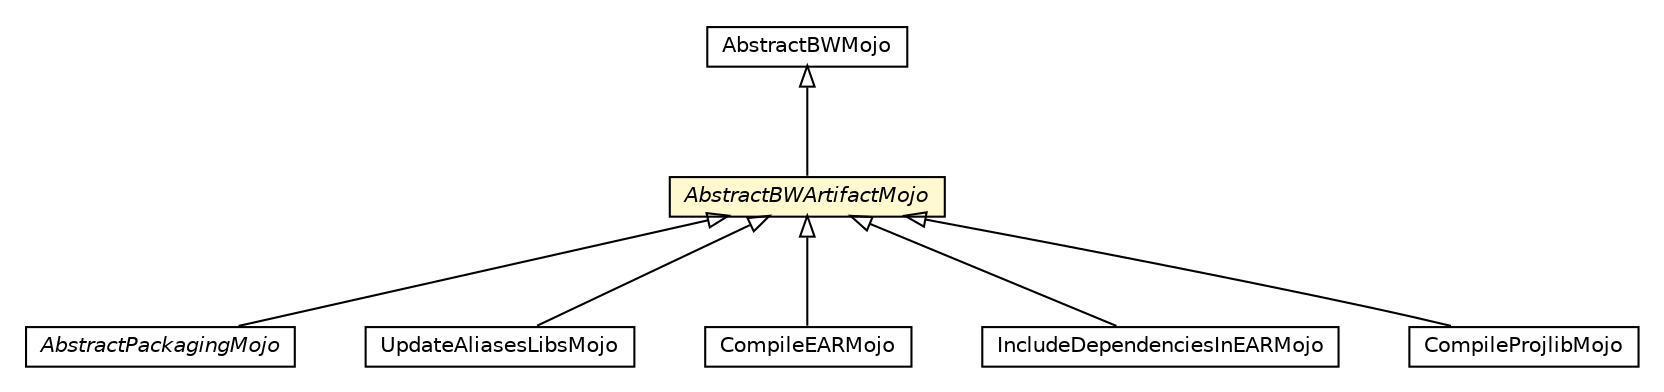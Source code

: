 #!/usr/local/bin/dot
#
# Class diagram 
# Generated by UMLGraph version R5_6-24-gf6e263 (http://www.umlgraph.org/)
#

digraph G {
	edge [fontname="Helvetica",fontsize=10,labelfontname="Helvetica",labelfontsize=10];
	node [fontname="Helvetica",fontsize=10,shape=plaintext];
	nodesep=0.25;
	ranksep=0.5;
	// fr.fastconnect.factory.tibco.bw.maven.packaging.AbstractPackagingMojo
	c677 [label=<<table title="fr.fastconnect.factory.tibco.bw.maven.packaging.AbstractPackagingMojo" border="0" cellborder="1" cellspacing="0" cellpadding="2" port="p" href="./packaging/AbstractPackagingMojo.html">
		<tr><td><table border="0" cellspacing="0" cellpadding="1">
<tr><td align="center" balign="center"><font face="Helvetica-Oblique"> AbstractPackagingMojo </font></td></tr>
		</table></td></tr>
		</table>>, URL="./packaging/AbstractPackagingMojo.html", fontname="Helvetica", fontcolor="black", fontsize=10.0];
	// fr.fastconnect.factory.tibco.bw.maven.AbstractBWArtifactMojo
	c683 [label=<<table title="fr.fastconnect.factory.tibco.bw.maven.AbstractBWArtifactMojo" border="0" cellborder="1" cellspacing="0" cellpadding="2" port="p" bgcolor="lemonChiffon" href="./AbstractBWArtifactMojo.html">
		<tr><td><table border="0" cellspacing="0" cellpadding="1">
<tr><td align="center" balign="center"><font face="Helvetica-Oblique"> AbstractBWArtifactMojo </font></td></tr>
		</table></td></tr>
		</table>>, URL="./AbstractBWArtifactMojo.html", fontname="Helvetica", fontcolor="black", fontsize=10.0];
	// fr.fastconnect.factory.tibco.bw.maven.AbstractBWMojo
	c686 [label=<<table title="fr.fastconnect.factory.tibco.bw.maven.AbstractBWMojo" border="0" cellborder="1" cellspacing="0" cellpadding="2" port="p" href="./AbstractBWMojo.html">
		<tr><td><table border="0" cellspacing="0" cellpadding="1">
<tr><td align="center" balign="center"> AbstractBWMojo </td></tr>
		</table></td></tr>
		</table>>, URL="./AbstractBWMojo.html", fontname="Helvetica", fontcolor="black", fontsize=10.0];
	// fr.fastconnect.factory.tibco.bw.maven.compile.UpdateAliasesLibsMojo
	c732 [label=<<table title="fr.fastconnect.factory.tibco.bw.maven.compile.UpdateAliasesLibsMojo" border="0" cellborder="1" cellspacing="0" cellpadding="2" port="p" href="./compile/UpdateAliasesLibsMojo.html">
		<tr><td><table border="0" cellspacing="0" cellpadding="1">
<tr><td align="center" balign="center"> UpdateAliasesLibsMojo </td></tr>
		</table></td></tr>
		</table>>, URL="./compile/UpdateAliasesLibsMojo.html", fontname="Helvetica", fontcolor="black", fontsize=10.0];
	// fr.fastconnect.factory.tibco.bw.maven.compile.CompileEARMojo
	c734 [label=<<table title="fr.fastconnect.factory.tibco.bw.maven.compile.CompileEARMojo" border="0" cellborder="1" cellspacing="0" cellpadding="2" port="p" href="./compile/CompileEARMojo.html">
		<tr><td><table border="0" cellspacing="0" cellpadding="1">
<tr><td align="center" balign="center"> CompileEARMojo </td></tr>
		</table></td></tr>
		</table>>, URL="./compile/CompileEARMojo.html", fontname="Helvetica", fontcolor="black", fontsize=10.0];
	// fr.fastconnect.factory.tibco.bw.maven.compile.IncludeDependenciesInEARMojo
	c738 [label=<<table title="fr.fastconnect.factory.tibco.bw.maven.compile.IncludeDependenciesInEARMojo" border="0" cellborder="1" cellspacing="0" cellpadding="2" port="p" href="./compile/IncludeDependenciesInEARMojo.html">
		<tr><td><table border="0" cellspacing="0" cellpadding="1">
<tr><td align="center" balign="center"> IncludeDependenciesInEARMojo </td></tr>
		</table></td></tr>
		</table>>, URL="./compile/IncludeDependenciesInEARMojo.html", fontname="Helvetica", fontcolor="black", fontsize=10.0];
	// fr.fastconnect.factory.tibco.bw.maven.compile.CompileProjlibMojo
	c740 [label=<<table title="fr.fastconnect.factory.tibco.bw.maven.compile.CompileProjlibMojo" border="0" cellborder="1" cellspacing="0" cellpadding="2" port="p" href="./compile/CompileProjlibMojo.html">
		<tr><td><table border="0" cellspacing="0" cellpadding="1">
<tr><td align="center" balign="center"> CompileProjlibMojo </td></tr>
		</table></td></tr>
		</table>>, URL="./compile/CompileProjlibMojo.html", fontname="Helvetica", fontcolor="black", fontsize=10.0];
	//fr.fastconnect.factory.tibco.bw.maven.packaging.AbstractPackagingMojo extends fr.fastconnect.factory.tibco.bw.maven.AbstractBWArtifactMojo
	c683:p -> c677:p [dir=back,arrowtail=empty];
	//fr.fastconnect.factory.tibco.bw.maven.AbstractBWArtifactMojo extends fr.fastconnect.factory.tibco.bw.maven.AbstractBWMojo
	c686:p -> c683:p [dir=back,arrowtail=empty];
	//fr.fastconnect.factory.tibco.bw.maven.compile.UpdateAliasesLibsMojo extends fr.fastconnect.factory.tibco.bw.maven.AbstractBWArtifactMojo
	c683:p -> c732:p [dir=back,arrowtail=empty];
	//fr.fastconnect.factory.tibco.bw.maven.compile.CompileEARMojo extends fr.fastconnect.factory.tibco.bw.maven.AbstractBWArtifactMojo
	c683:p -> c734:p [dir=back,arrowtail=empty];
	//fr.fastconnect.factory.tibco.bw.maven.compile.IncludeDependenciesInEARMojo extends fr.fastconnect.factory.tibco.bw.maven.AbstractBWArtifactMojo
	c683:p -> c738:p [dir=back,arrowtail=empty];
	//fr.fastconnect.factory.tibco.bw.maven.compile.CompileProjlibMojo extends fr.fastconnect.factory.tibco.bw.maven.AbstractBWArtifactMojo
	c683:p -> c740:p [dir=back,arrowtail=empty];
}

